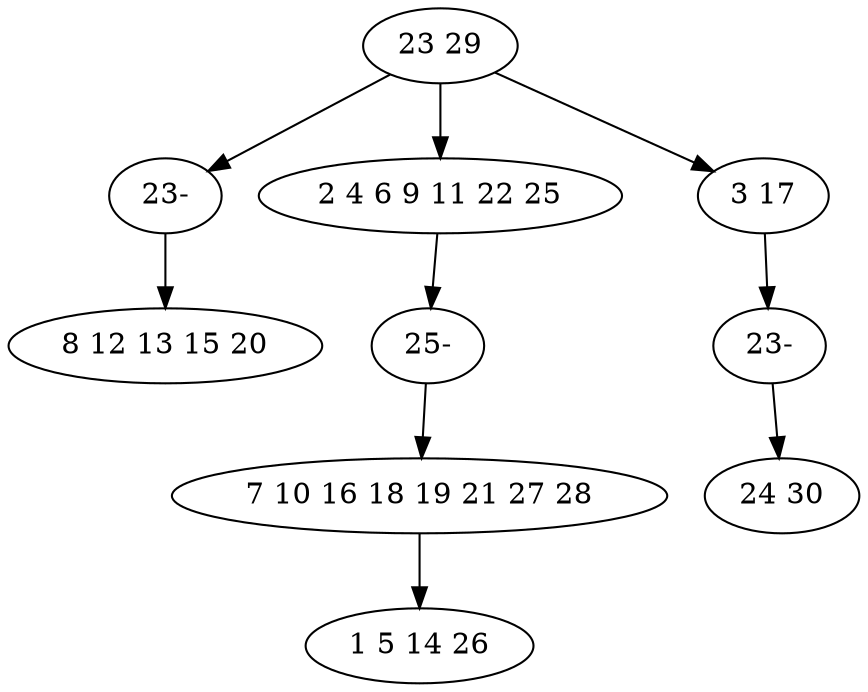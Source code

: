 digraph true_tree {
	"0" -> "8"
	"0" -> "2"
	"2" -> "7"
	"0" -> "4"
	"3" -> "5"
	"4" -> "9"
	"7" -> "3"
	"8" -> "1"
	"9" -> "6"
	"0" [label="23 29"];
	"1" [label="8 12 13 15 20"];
	"2" [label="2 4 6 9 11 22 25"];
	"3" [label="7 10 16 18 19 21 27 28"];
	"4" [label="3 17"];
	"5" [label="1 5 14 26"];
	"6" [label="24 30"];
	"7" [label="25-"];
	"8" [label="23-"];
	"9" [label="23-"];
}

